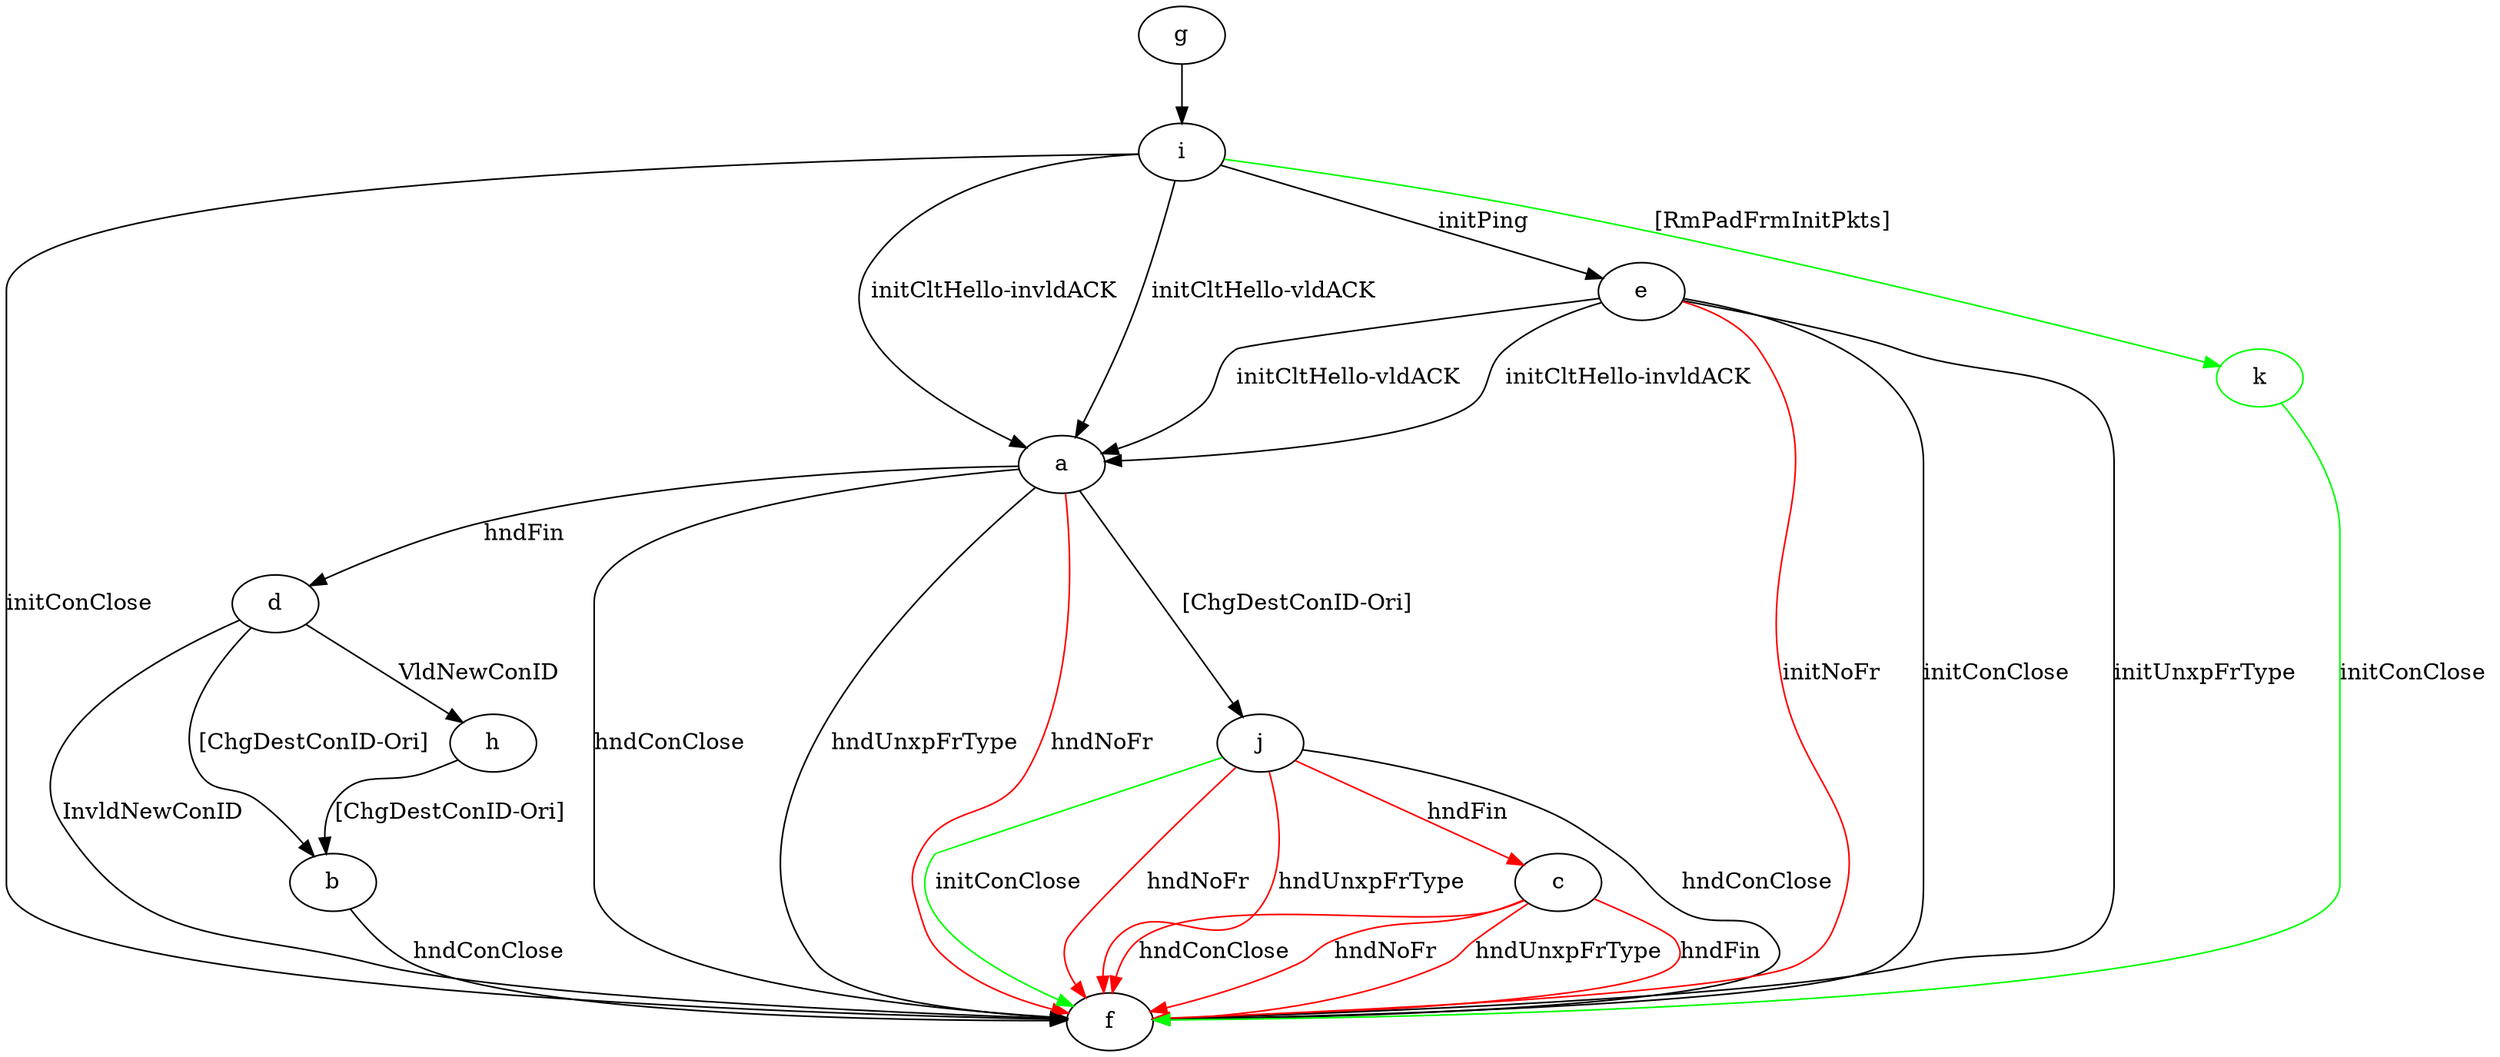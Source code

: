 digraph "" {
	a -> d	[key=0,
		label="hndFin "];
	a -> f	[key=0,
		label="hndConClose "];
	a -> f	[key=1,
		label="hndUnxpFrType "];
	a -> f	[key=2,
		color=red,
		label="hndNoFr "];
	a -> j	[key=0,
		label="[ChgDestConID-Ori] "];
	b -> f	[key=0,
		label="hndConClose "];
	c -> f	[key=0,
		color=red,
		label="hndFin "];
	c -> f	[key=1,
		color=red,
		label="hndConClose "];
	c -> f	[key=2,
		color=red,
		label="hndNoFr "];
	c -> f	[key=3,
		color=red,
		label="hndUnxpFrType "];
	d -> b	[key=0,
		label="[ChgDestConID-Ori] "];
	d -> f	[key=0,
		label="InvldNewConID "];
	d -> h	[key=0,
		label="VldNewConID "];
	e -> a	[key=0,
		label="initCltHello-vldACK "];
	e -> a	[key=1,
		label="initCltHello-invldACK "];
	e -> f	[key=0,
		label="initConClose "];
	e -> f	[key=1,
		label="initUnxpFrType "];
	e -> f	[key=2,
		color=red,
		label="initNoFr "];
	g -> i	[key=0];
	h -> b	[key=0,
		label="[ChgDestConID-Ori] "];
	i -> a	[key=0,
		label="initCltHello-vldACK "];
	i -> a	[key=1,
		label="initCltHello-invldACK "];
	i -> e	[key=0,
		label="initPing "];
	i -> f	[key=0,
		label="initConClose "];
	k	[color=green];
	i -> k	[key=0,
		color=green,
		label="[RmPadFrmInitPkts] "];
	j -> c	[key=0,
		color=red,
		label="hndFin "];
	j -> f	[key=0,
		label="hndConClose "];
	j -> f	[key=1,
		color=green,
		label="initConClose "];
	j -> f	[key=2,
		color=red,
		label="hndNoFr "];
	j -> f	[key=3,
		color=red,
		label="hndUnxpFrType "];
	k -> f	[key=0,
		color=green,
		label="initConClose "];
}
